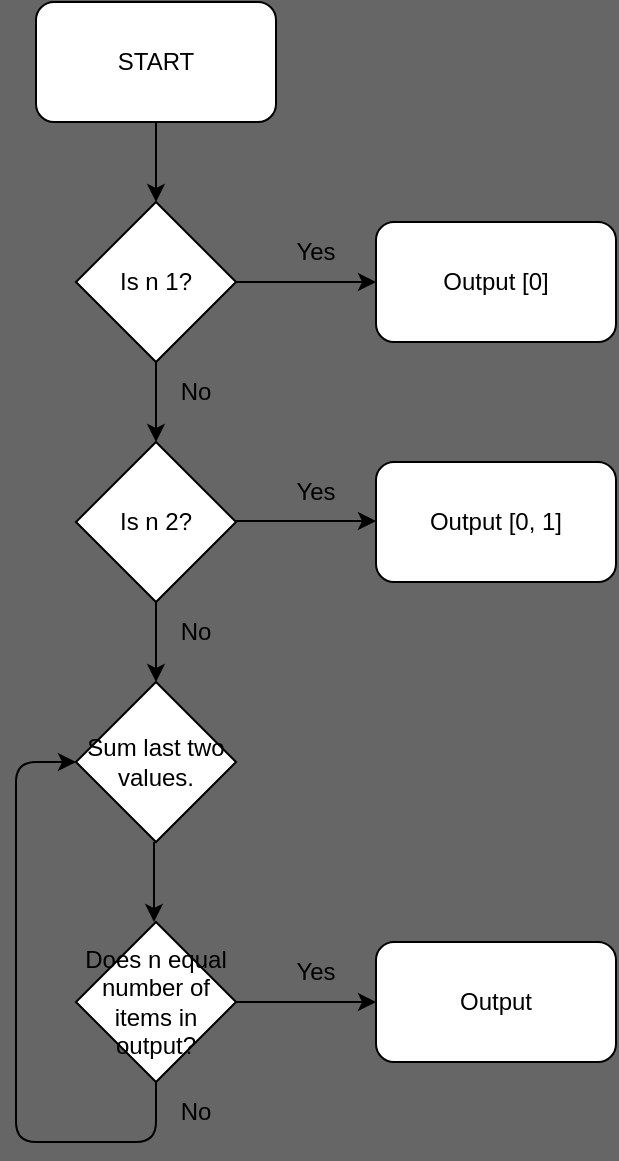 <mxfile>
    <diagram id="sNybM11yge1W2IqWaoO2" name="fibonacci">
        <mxGraphModel dx="1336" dy="557" grid="1" gridSize="10" guides="1" tooltips="1" connect="1" arrows="1" fold="1" page="1" pageScale="1" pageWidth="850" pageHeight="1100" background="#666666" math="0" shadow="0">
            <root>
                <mxCell id="0"/>
                <mxCell id="1" parent="0"/>
                <mxCell id="4F8HeXiVWDH1hpLw5vB8-4" style="edgeStyle=none;html=1;exitX=0.5;exitY=1;exitDx=0;exitDy=0;entryX=0.5;entryY=0;entryDx=0;entryDy=0;" edge="1" parent="1" source="4F8HeXiVWDH1hpLw5vB8-1" target="4F8HeXiVWDH1hpLw5vB8-2">
                    <mxGeometry relative="1" as="geometry"/>
                </mxCell>
                <mxCell id="4F8HeXiVWDH1hpLw5vB8-1" value="START" style="whiteSpace=wrap;html=1;rounded=1;" vertex="1" parent="1">
                    <mxGeometry x="90" y="40" width="120" height="60" as="geometry"/>
                </mxCell>
                <mxCell id="4F8HeXiVWDH1hpLw5vB8-6" style="edgeStyle=none;html=1;exitX=1;exitY=0.5;exitDx=0;exitDy=0;entryX=0;entryY=0.5;entryDx=0;entryDy=0;" edge="1" parent="1" source="4F8HeXiVWDH1hpLw5vB8-2" target="4F8HeXiVWDH1hpLw5vB8-5">
                    <mxGeometry relative="1" as="geometry">
                        <mxPoint x="240" y="180" as="targetPoint"/>
                    </mxGeometry>
                </mxCell>
                <mxCell id="4F8HeXiVWDH1hpLw5vB8-8" style="edgeStyle=none;html=1;exitX=0.5;exitY=1;exitDx=0;exitDy=0;entryX=0.5;entryY=0;entryDx=0;entryDy=0;" edge="1" parent="1" source="4F8HeXiVWDH1hpLw5vB8-2" target="4F8HeXiVWDH1hpLw5vB8-7">
                    <mxGeometry relative="1" as="geometry"/>
                </mxCell>
                <mxCell id="4F8HeXiVWDH1hpLw5vB8-2" value="Is n 1?" style="rhombus;whiteSpace=wrap;html=1;rounded=0;" vertex="1" parent="1">
                    <mxGeometry x="110" y="140" width="80" height="80" as="geometry"/>
                </mxCell>
                <mxCell id="4F8HeXiVWDH1hpLw5vB8-5" value="Output [0]" style="whiteSpace=wrap;html=1;rounded=1;" vertex="1" parent="1">
                    <mxGeometry x="260" y="150" width="120" height="60" as="geometry"/>
                </mxCell>
                <mxCell id="4F8HeXiVWDH1hpLw5vB8-7" value="Is n 2?" style="rhombus;whiteSpace=wrap;html=1;rounded=0;" vertex="1" parent="1">
                    <mxGeometry x="110" y="260" width="80" height="80" as="geometry"/>
                </mxCell>
                <mxCell id="4F8HeXiVWDH1hpLw5vB8-9" value="Yes" style="text;strokeColor=none;align=center;fillColor=none;html=1;verticalAlign=middle;whiteSpace=wrap;rounded=0;" vertex="1" parent="1">
                    <mxGeometry x="210" y="150" width="40" height="30" as="geometry"/>
                </mxCell>
                <mxCell id="4F8HeXiVWDH1hpLw5vB8-10" value="No" style="text;strokeColor=none;align=center;fillColor=none;html=1;verticalAlign=middle;whiteSpace=wrap;rounded=0;" vertex="1" parent="1">
                    <mxGeometry x="150" y="220" width="40" height="30" as="geometry"/>
                </mxCell>
                <mxCell id="4F8HeXiVWDH1hpLw5vB8-12" value="Output [0, 1]" style="whiteSpace=wrap;html=1;rounded=1;" vertex="1" parent="1">
                    <mxGeometry x="260" y="270" width="120" height="60" as="geometry"/>
                </mxCell>
                <mxCell id="4F8HeXiVWDH1hpLw5vB8-13" style="edgeStyle=none;html=1;exitX=1;exitY=0.5;exitDx=0;exitDy=0;entryX=0;entryY=0.5;entryDx=0;entryDy=0;" edge="1" parent="1">
                    <mxGeometry relative="1" as="geometry">
                        <mxPoint x="260" y="299.5" as="targetPoint"/>
                        <mxPoint x="190" y="299.5" as="sourcePoint"/>
                    </mxGeometry>
                </mxCell>
                <mxCell id="4F8HeXiVWDH1hpLw5vB8-14" value="Yes" style="text;strokeColor=none;align=center;fillColor=none;html=1;verticalAlign=middle;whiteSpace=wrap;rounded=0;" vertex="1" parent="1">
                    <mxGeometry x="210" y="270" width="40" height="30" as="geometry"/>
                </mxCell>
                <mxCell id="4F8HeXiVWDH1hpLw5vB8-15" value="Sum last two values." style="rhombus;whiteSpace=wrap;html=1;rounded=0;" vertex="1" parent="1">
                    <mxGeometry x="110" y="380" width="80" height="80" as="geometry"/>
                </mxCell>
                <mxCell id="4F8HeXiVWDH1hpLw5vB8-16" style="edgeStyle=none;html=1;exitX=0.5;exitY=1;exitDx=0;exitDy=0;entryX=0.5;entryY=0;entryDx=0;entryDy=0;" edge="1" parent="1">
                    <mxGeometry relative="1" as="geometry">
                        <mxPoint x="150" y="340" as="sourcePoint"/>
                        <mxPoint x="150" y="380" as="targetPoint"/>
                    </mxGeometry>
                </mxCell>
                <mxCell id="4F8HeXiVWDH1hpLw5vB8-17" value="No" style="text;strokeColor=none;align=center;fillColor=none;html=1;verticalAlign=middle;whiteSpace=wrap;rounded=0;" vertex="1" parent="1">
                    <mxGeometry x="150" y="340" width="40" height="30" as="geometry"/>
                </mxCell>
                <mxCell id="4dUPBB_GVYkeUMnve1Vf-4" style="edgeStyle=none;html=1;exitX=0.5;exitY=1;exitDx=0;exitDy=0;entryX=0;entryY=0.5;entryDx=0;entryDy=0;" edge="1" parent="1" source="4dUPBB_GVYkeUMnve1Vf-1" target="4F8HeXiVWDH1hpLw5vB8-15">
                    <mxGeometry relative="1" as="geometry">
                        <mxPoint x="80" y="420" as="targetPoint"/>
                        <Array as="points">
                            <mxPoint x="150" y="610"/>
                            <mxPoint x="80" y="610"/>
                            <mxPoint x="80" y="420"/>
                        </Array>
                    </mxGeometry>
                </mxCell>
                <mxCell id="4dUPBB_GVYkeUMnve1Vf-7" style="edgeStyle=none;html=1;exitX=1;exitY=0.5;exitDx=0;exitDy=0;entryX=0;entryY=0.5;entryDx=0;entryDy=0;" edge="1" parent="1" source="4dUPBB_GVYkeUMnve1Vf-1" target="4dUPBB_GVYkeUMnve1Vf-6">
                    <mxGeometry relative="1" as="geometry"/>
                </mxCell>
                <mxCell id="4dUPBB_GVYkeUMnve1Vf-1" value="Does n equal number of items in output?" style="rhombus;whiteSpace=wrap;html=1;rounded=0;" vertex="1" parent="1">
                    <mxGeometry x="110" y="500" width="80" height="80" as="geometry"/>
                </mxCell>
                <mxCell id="4dUPBB_GVYkeUMnve1Vf-2" style="edgeStyle=none;html=1;exitX=0.5;exitY=1;exitDx=0;exitDy=0;entryX=0.5;entryY=0;entryDx=0;entryDy=0;" edge="1" parent="1">
                    <mxGeometry relative="1" as="geometry">
                        <mxPoint x="149" y="460" as="sourcePoint"/>
                        <mxPoint x="149" y="500" as="targetPoint"/>
                    </mxGeometry>
                </mxCell>
                <mxCell id="4dUPBB_GVYkeUMnve1Vf-5" value="No" style="text;strokeColor=none;align=center;fillColor=none;html=1;verticalAlign=middle;whiteSpace=wrap;rounded=0;" vertex="1" parent="1">
                    <mxGeometry x="150" y="580" width="40" height="30" as="geometry"/>
                </mxCell>
                <mxCell id="4dUPBB_GVYkeUMnve1Vf-6" value="Output" style="whiteSpace=wrap;html=1;rounded=1;" vertex="1" parent="1">
                    <mxGeometry x="260" y="510" width="120" height="60" as="geometry"/>
                </mxCell>
                <mxCell id="4dUPBB_GVYkeUMnve1Vf-8" value="Yes" style="text;strokeColor=none;align=center;fillColor=none;html=1;verticalAlign=middle;whiteSpace=wrap;rounded=0;" vertex="1" parent="1">
                    <mxGeometry x="210" y="510" width="40" height="30" as="geometry"/>
                </mxCell>
            </root>
        </mxGraphModel>
    </diagram>
    <diagram id="DGJp-cK3oUb3IK1ROhwn" name="leap-year">
        <mxGraphModel dx="1336" dy="557" grid="1" gridSize="10" guides="1" tooltips="1" connect="1" arrows="1" fold="1" page="1" pageScale="1" pageWidth="850" pageHeight="1100" background="#4D4D4D" math="0" shadow="0">
            <root>
                <mxCell id="0"/>
                <mxCell id="1" parent="0"/>
                <mxCell id="14" value="" style="edgeStyle=none;html=1;fontSize=12;" parent="1" source="12" target="13" edge="1">
                    <mxGeometry relative="1" as="geometry"/>
                </mxCell>
                <mxCell id="12" value="START" style="whiteSpace=wrap;html=1;rounded=1;" parent="1" vertex="1">
                    <mxGeometry x="190" y="20" width="120" height="60" as="geometry"/>
                </mxCell>
                <mxCell id="16" style="edgeStyle=none;html=1;exitX=0;exitY=0.5;exitDx=0;exitDy=0;entryX=0.5;entryY=0;entryDx=0;entryDy=0;" parent="1" source="13" target="15" edge="1">
                    <mxGeometry relative="1" as="geometry">
                        <Array as="points">
                            <mxPoint x="90" y="145"/>
                        </Array>
                    </mxGeometry>
                </mxCell>
                <mxCell id="18" style="edgeStyle=none;html=1;entryX=0.5;entryY=0;entryDx=0;entryDy=0;" parent="1" source="13" target="17" edge="1">
                    <mxGeometry relative="1" as="geometry">
                        <Array as="points">
                            <mxPoint x="400" y="145"/>
                        </Array>
                    </mxGeometry>
                </mxCell>
                <mxCell id="13" value="&lt;font style=&quot;font-size: 12px;&quot;&gt;Is it cleanly divisible by 4?&lt;/font&gt;" style="rhombus;whiteSpace=wrap;html=1;rounded=0;shadow=0;strokeColor=none;" parent="1" vertex="1">
                    <mxGeometry x="190" y="110" width="110" height="70" as="geometry"/>
                </mxCell>
                <mxCell id="15" value="Not Leap" style="whiteSpace=wrap;html=1;rounded=1;fillColor=#f8cecc;strokeColor=#b85450;gradientColor=#ea6b66;" parent="1" vertex="1">
                    <mxGeometry x="30" y="180" width="120" height="60" as="geometry"/>
                </mxCell>
                <mxCell id="22" style="edgeStyle=none;html=1;exitX=0;exitY=0.5;exitDx=0;exitDy=0;entryX=0.5;entryY=0;entryDx=0;entryDy=0;" parent="1" source="17" target="21" edge="1">
                    <mxGeometry relative="1" as="geometry">
                        <Array as="points">
                            <mxPoint x="280" y="215"/>
                        </Array>
                    </mxGeometry>
                </mxCell>
                <mxCell id="24" style="edgeStyle=none;html=1;exitX=1;exitY=0.5;exitDx=0;exitDy=0;entryX=0.5;entryY=0;entryDx=0;entryDy=0;" parent="1" source="17" target="23" edge="1">
                    <mxGeometry relative="1" as="geometry">
                        <Array as="points">
                            <mxPoint x="540" y="215"/>
                        </Array>
                    </mxGeometry>
                </mxCell>
                <mxCell id="17" value="Is it cleanly divisible by 100?" style="rhombus;rounded=0;shadow=0;strokeColor=none;fillStyle=auto;gradientColor=none;overflow=visible;autosize=0;fixedWidth=0;whiteSpace=wrap;html=1;verticalAlign=middle;labelPosition=center;verticalLabelPosition=middle;align=center;horizontal=1;" parent="1" vertex="1">
                    <mxGeometry x="340" y="180" width="120" height="70" as="geometry"/>
                </mxCell>
                <mxCell id="19" value="Yes" style="text;html=1;align=center;verticalAlign=middle;resizable=0;points=[];autosize=1;strokeColor=none;fillColor=none;" parent="1" vertex="1">
                    <mxGeometry x="325" y="120" width="40" height="30" as="geometry"/>
                </mxCell>
                <mxCell id="20" value="No" style="text;html=1;align=center;verticalAlign=middle;resizable=0;points=[];autosize=1;strokeColor=none;fillColor=none;" parent="1" vertex="1">
                    <mxGeometry x="130" y="120" width="40" height="30" as="geometry"/>
                </mxCell>
                <mxCell id="21" value="Leap" style="whiteSpace=wrap;html=1;rounded=1;fillColor=#60a917;fontColor=#ffffff;strokeColor=#2D7600;" parent="1" vertex="1">
                    <mxGeometry x="220" y="250" width="120" height="60" as="geometry"/>
                </mxCell>
                <mxCell id="28" style="edgeStyle=none;html=1;exitX=0;exitY=0.5;exitDx=0;exitDy=0;entryX=0.5;entryY=0;entryDx=0;entryDy=0;" parent="1" source="23" target="27" edge="1">
                    <mxGeometry relative="1" as="geometry">
                        <Array as="points">
                            <mxPoint x="400" y="285"/>
                        </Array>
                    </mxGeometry>
                </mxCell>
                <mxCell id="32" style="edgeStyle=none;html=1;exitX=1;exitY=0.5;exitDx=0;exitDy=0;entryX=0.5;entryY=0;entryDx=0;entryDy=0;" parent="1" source="23" target="31" edge="1">
                    <mxGeometry relative="1" as="geometry">
                        <Array as="points">
                            <mxPoint x="680" y="285"/>
                        </Array>
                    </mxGeometry>
                </mxCell>
                <mxCell id="23" value="&lt;font style=&quot;font-size: 12px;&quot;&gt;Is it cleanly divisible by 400?&lt;/font&gt;" style="rhombus;html=1;rounded=0;shadow=0;strokeColor=none;fontColor=default;labelBackgroundColor=none;labelBorderColor=none;whiteSpace=wrap;fillOpacity=100;overflow=visible;resizable=1;" parent="1" vertex="1">
                    <mxGeometry x="480" y="250" width="120" height="70" as="geometry"/>
                </mxCell>
                <mxCell id="25" value="Yes" style="text;html=1;align=center;verticalAlign=middle;resizable=0;points=[];autosize=1;strokeColor=none;fillColor=none;" parent="1" vertex="1">
                    <mxGeometry x="480" y="190" width="40" height="30" as="geometry"/>
                </mxCell>
                <mxCell id="26" value="No" style="text;html=1;align=center;verticalAlign=middle;resizable=0;points=[];autosize=1;strokeColor=none;fillColor=none;" parent="1" vertex="1">
                    <mxGeometry x="300" y="190" width="40" height="30" as="geometry"/>
                </mxCell>
                <mxCell id="27" value="Not Leap" style="whiteSpace=wrap;html=1;rounded=1;fillColor=#f8cecc;strokeColor=#b85450;gradientColor=#ea6b66;" parent="1" vertex="1">
                    <mxGeometry x="340" y="360" width="120" height="60" as="geometry"/>
                </mxCell>
                <mxCell id="29" value="No" style="text;html=1;align=center;verticalAlign=middle;resizable=0;points=[];autosize=1;strokeColor=none;fillColor=none;" parent="1" vertex="1">
                    <mxGeometry x="420" y="260" width="40" height="30" as="geometry"/>
                </mxCell>
                <mxCell id="31" value="Leap" style="whiteSpace=wrap;html=1;rounded=1;fillColor=#60a917;fontColor=#ffffff;strokeColor=#2D7600;" parent="1" vertex="1">
                    <mxGeometry x="620" y="360" width="120" height="60" as="geometry"/>
                </mxCell>
                <mxCell id="33" value="Yes" style="text;html=1;align=center;verticalAlign=middle;resizable=0;points=[];autosize=1;strokeColor=none;fillColor=none;" parent="1" vertex="1">
                    <mxGeometry x="610" y="260" width="40" height="30" as="geometry"/>
                </mxCell>
            </root>
        </mxGraphModel>
    </diagram>
</mxfile>